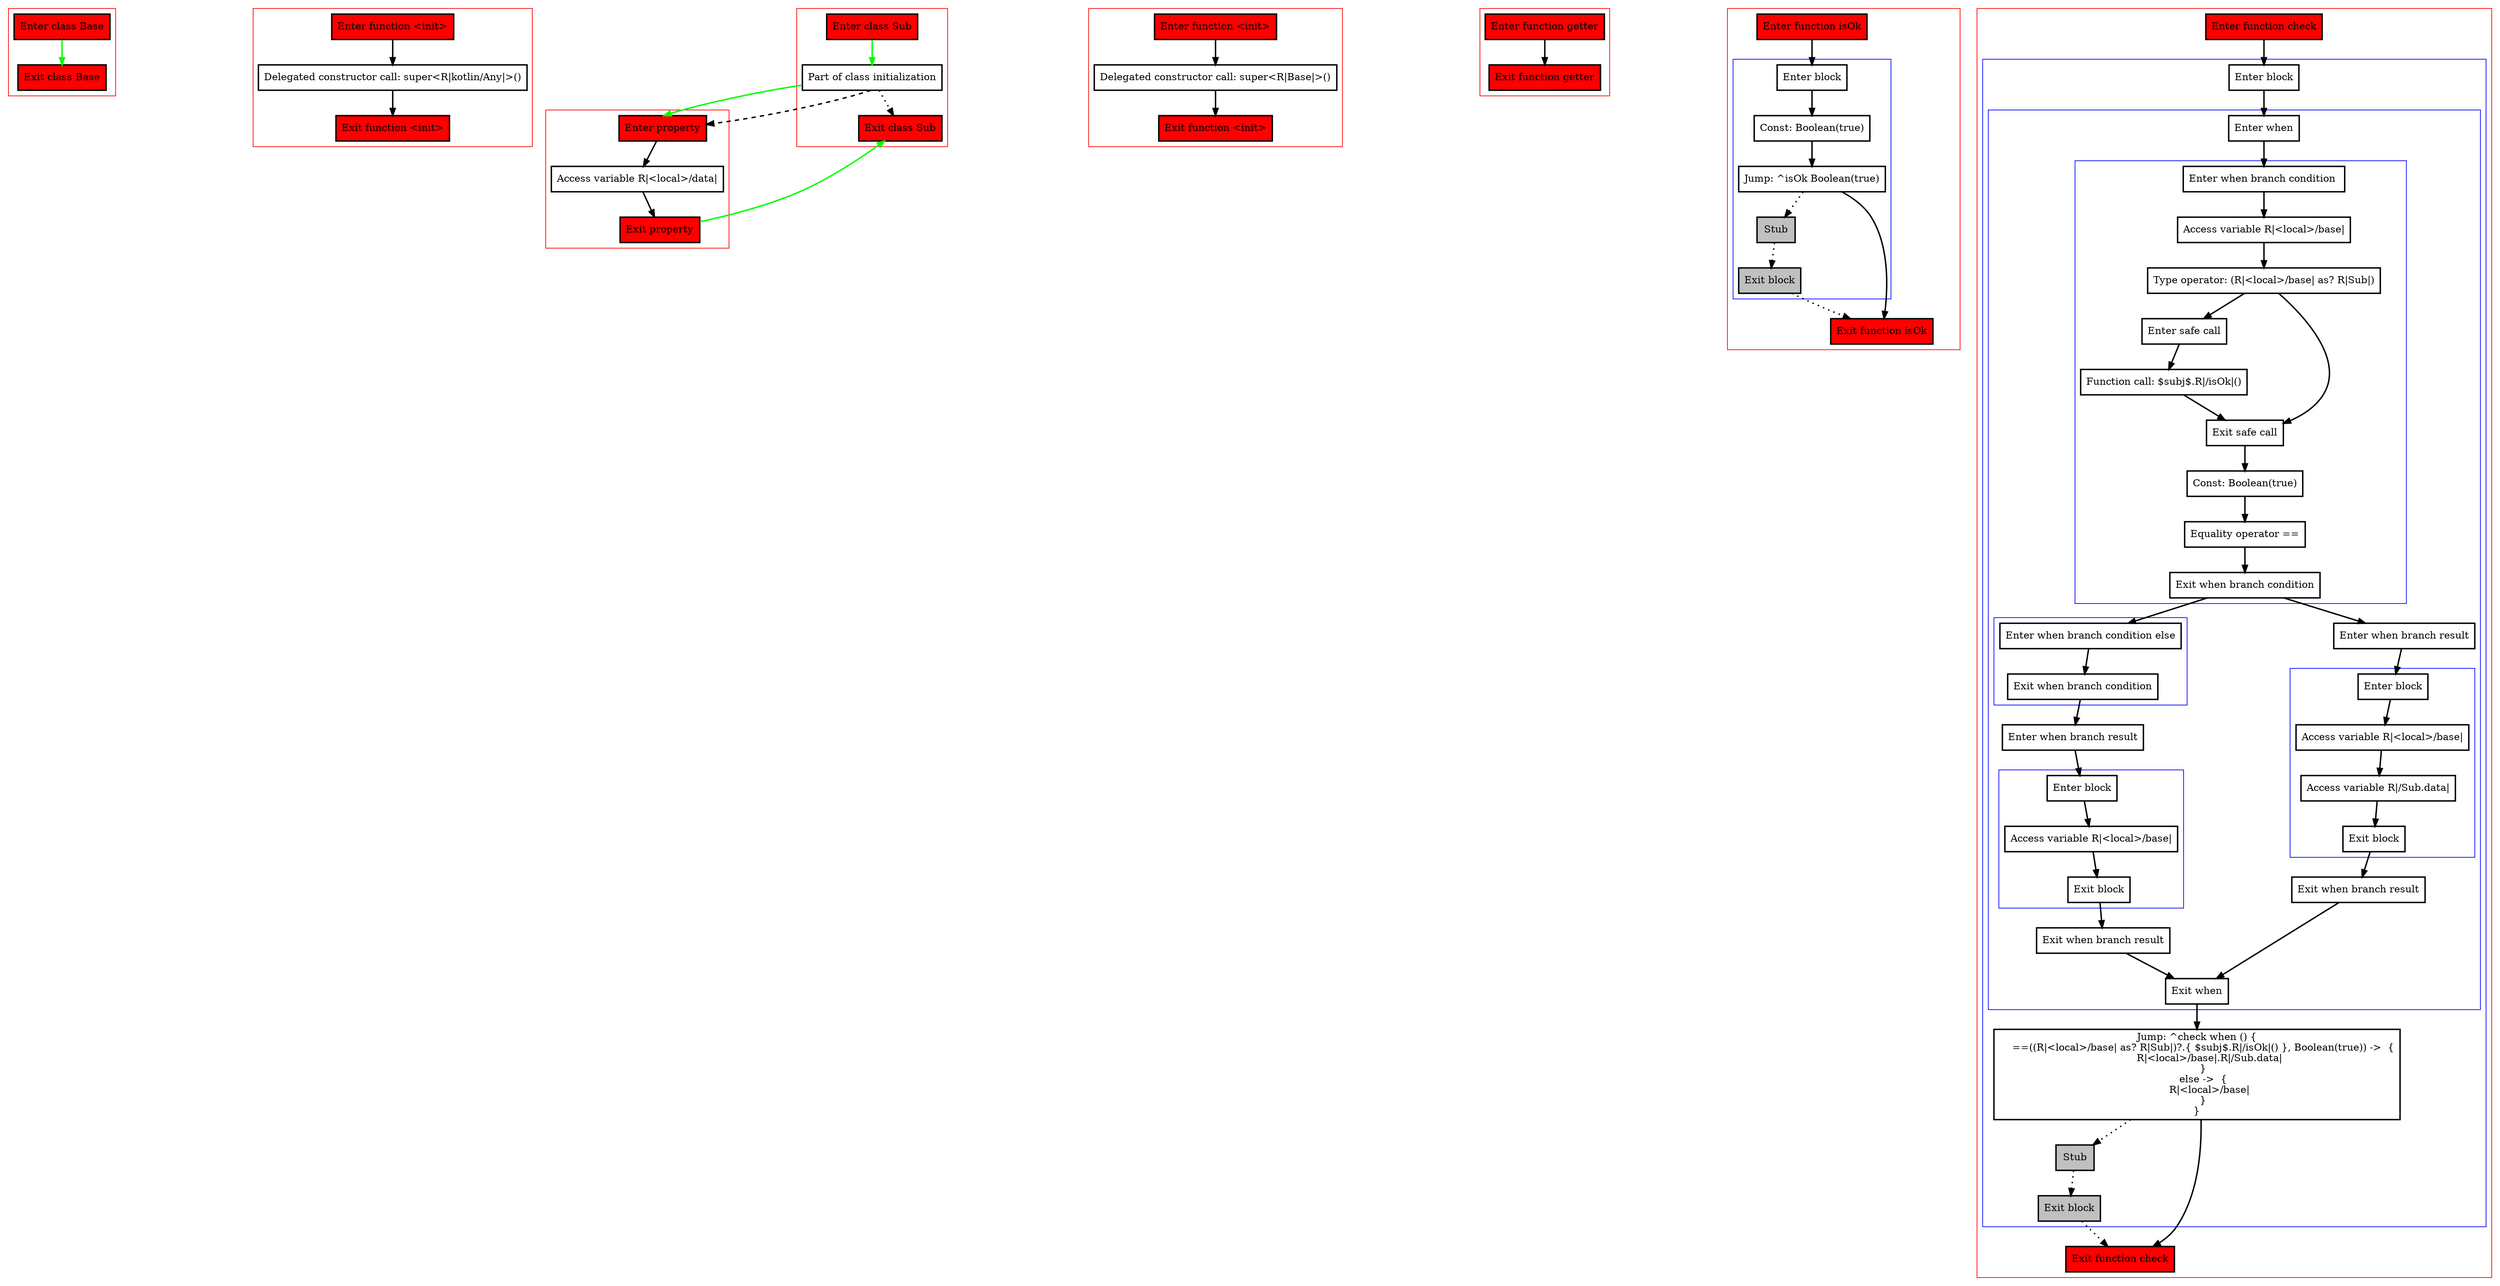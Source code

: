digraph functionCallBound_kt {
    graph [nodesep=3]
    node [shape=box penwidth=2]
    edge [penwidth=2]

    subgraph cluster_0 {
        color=red
        0 [label="Enter class Base" style="filled" fillcolor=red];
        1 [label="Exit class Base" style="filled" fillcolor=red];
    }
    0 -> {1} [color=green];

    subgraph cluster_1 {
        color=red
        2 [label="Enter function <init>" style="filled" fillcolor=red];
        3 [label="Delegated constructor call: super<R|kotlin/Any|>()"];
        4 [label="Exit function <init>" style="filled" fillcolor=red];
    }
    2 -> {3};
    3 -> {4};

    subgraph cluster_2 {
        color=red
        5 [label="Enter class Sub" style="filled" fillcolor=red];
        6 [label="Part of class initialization"];
        7 [label="Exit class Sub" style="filled" fillcolor=red];
    }
    5 -> {6} [color=green];
    6 -> {7} [style=dotted];
    6 -> {13} [color=green];
    6 -> {13} [style=dashed];

    subgraph cluster_3 {
        color=red
        8 [label="Enter function <init>" style="filled" fillcolor=red];
        9 [label="Delegated constructor call: super<R|Base|>()"];
        10 [label="Exit function <init>" style="filled" fillcolor=red];
    }
    8 -> {9};
    9 -> {10};

    subgraph cluster_4 {
        color=red
        11 [label="Enter function getter" style="filled" fillcolor=red];
        12 [label="Exit function getter" style="filled" fillcolor=red];
    }
    11 -> {12};

    subgraph cluster_5 {
        color=red
        13 [label="Enter property" style="filled" fillcolor=red];
        14 [label="Access variable R|<local>/data|"];
        15 [label="Exit property" style="filled" fillcolor=red];
    }
    13 -> {14};
    14 -> {15};
    15 -> {7} [color=green];

    subgraph cluster_6 {
        color=red
        16 [label="Enter function isOk" style="filled" fillcolor=red];
        subgraph cluster_7 {
            color=blue
            17 [label="Enter block"];
            18 [label="Const: Boolean(true)"];
            19 [label="Jump: ^isOk Boolean(true)"];
            20 [label="Stub" style="filled" fillcolor=gray];
            21 [label="Exit block" style="filled" fillcolor=gray];
        }
        22 [label="Exit function isOk" style="filled" fillcolor=red];
    }
    16 -> {17};
    17 -> {18};
    18 -> {19};
    19 -> {22};
    19 -> {20} [style=dotted];
    20 -> {21} [style=dotted];
    21 -> {22} [style=dotted];

    subgraph cluster_8 {
        color=red
        23 [label="Enter function check" style="filled" fillcolor=red];
        subgraph cluster_9 {
            color=blue
            24 [label="Enter block"];
            subgraph cluster_10 {
                color=blue
                25 [label="Enter when"];
                subgraph cluster_11 {
                    color=blue
                    26 [label="Enter when branch condition "];
                    27 [label="Access variable R|<local>/base|"];
                    28 [label="Type operator: (R|<local>/base| as? R|Sub|)"];
                    29 [label="Enter safe call"];
                    30 [label="Function call: $subj$.R|/isOk|()"];
                    31 [label="Exit safe call"];
                    32 [label="Const: Boolean(true)"];
                    33 [label="Equality operator =="];
                    34 [label="Exit when branch condition"];
                }
                subgraph cluster_12 {
                    color=blue
                    35 [label="Enter when branch condition else"];
                    36 [label="Exit when branch condition"];
                }
                37 [label="Enter when branch result"];
                subgraph cluster_13 {
                    color=blue
                    38 [label="Enter block"];
                    39 [label="Access variable R|<local>/base|"];
                    40 [label="Exit block"];
                }
                41 [label="Exit when branch result"];
                42 [label="Enter when branch result"];
                subgraph cluster_14 {
                    color=blue
                    43 [label="Enter block"];
                    44 [label="Access variable R|<local>/base|"];
                    45 [label="Access variable R|/Sub.data|"];
                    46 [label="Exit block"];
                }
                47 [label="Exit when branch result"];
                48 [label="Exit when"];
            }
            49 [label="Jump: ^check when () {
    ==((R|<local>/base| as? R|Sub|)?.{ $subj$.R|/isOk|() }, Boolean(true)) ->  {
        R|<local>/base|.R|/Sub.data|
    }
    else ->  {
        R|<local>/base|
    }
}
"];
            50 [label="Stub" style="filled" fillcolor=gray];
            51 [label="Exit block" style="filled" fillcolor=gray];
        }
        52 [label="Exit function check" style="filled" fillcolor=red];
    }
    23 -> {24};
    24 -> {25};
    25 -> {26};
    26 -> {27};
    27 -> {28};
    28 -> {29 31};
    29 -> {30};
    30 -> {31};
    31 -> {32};
    32 -> {33};
    33 -> {34};
    34 -> {42 35};
    35 -> {36};
    36 -> {37};
    37 -> {38};
    38 -> {39};
    39 -> {40};
    40 -> {41};
    41 -> {48};
    42 -> {43};
    43 -> {44};
    44 -> {45};
    45 -> {46};
    46 -> {47};
    47 -> {48};
    48 -> {49};
    49 -> {52};
    49 -> {50} [style=dotted];
    50 -> {51} [style=dotted];
    51 -> {52} [style=dotted];

}
